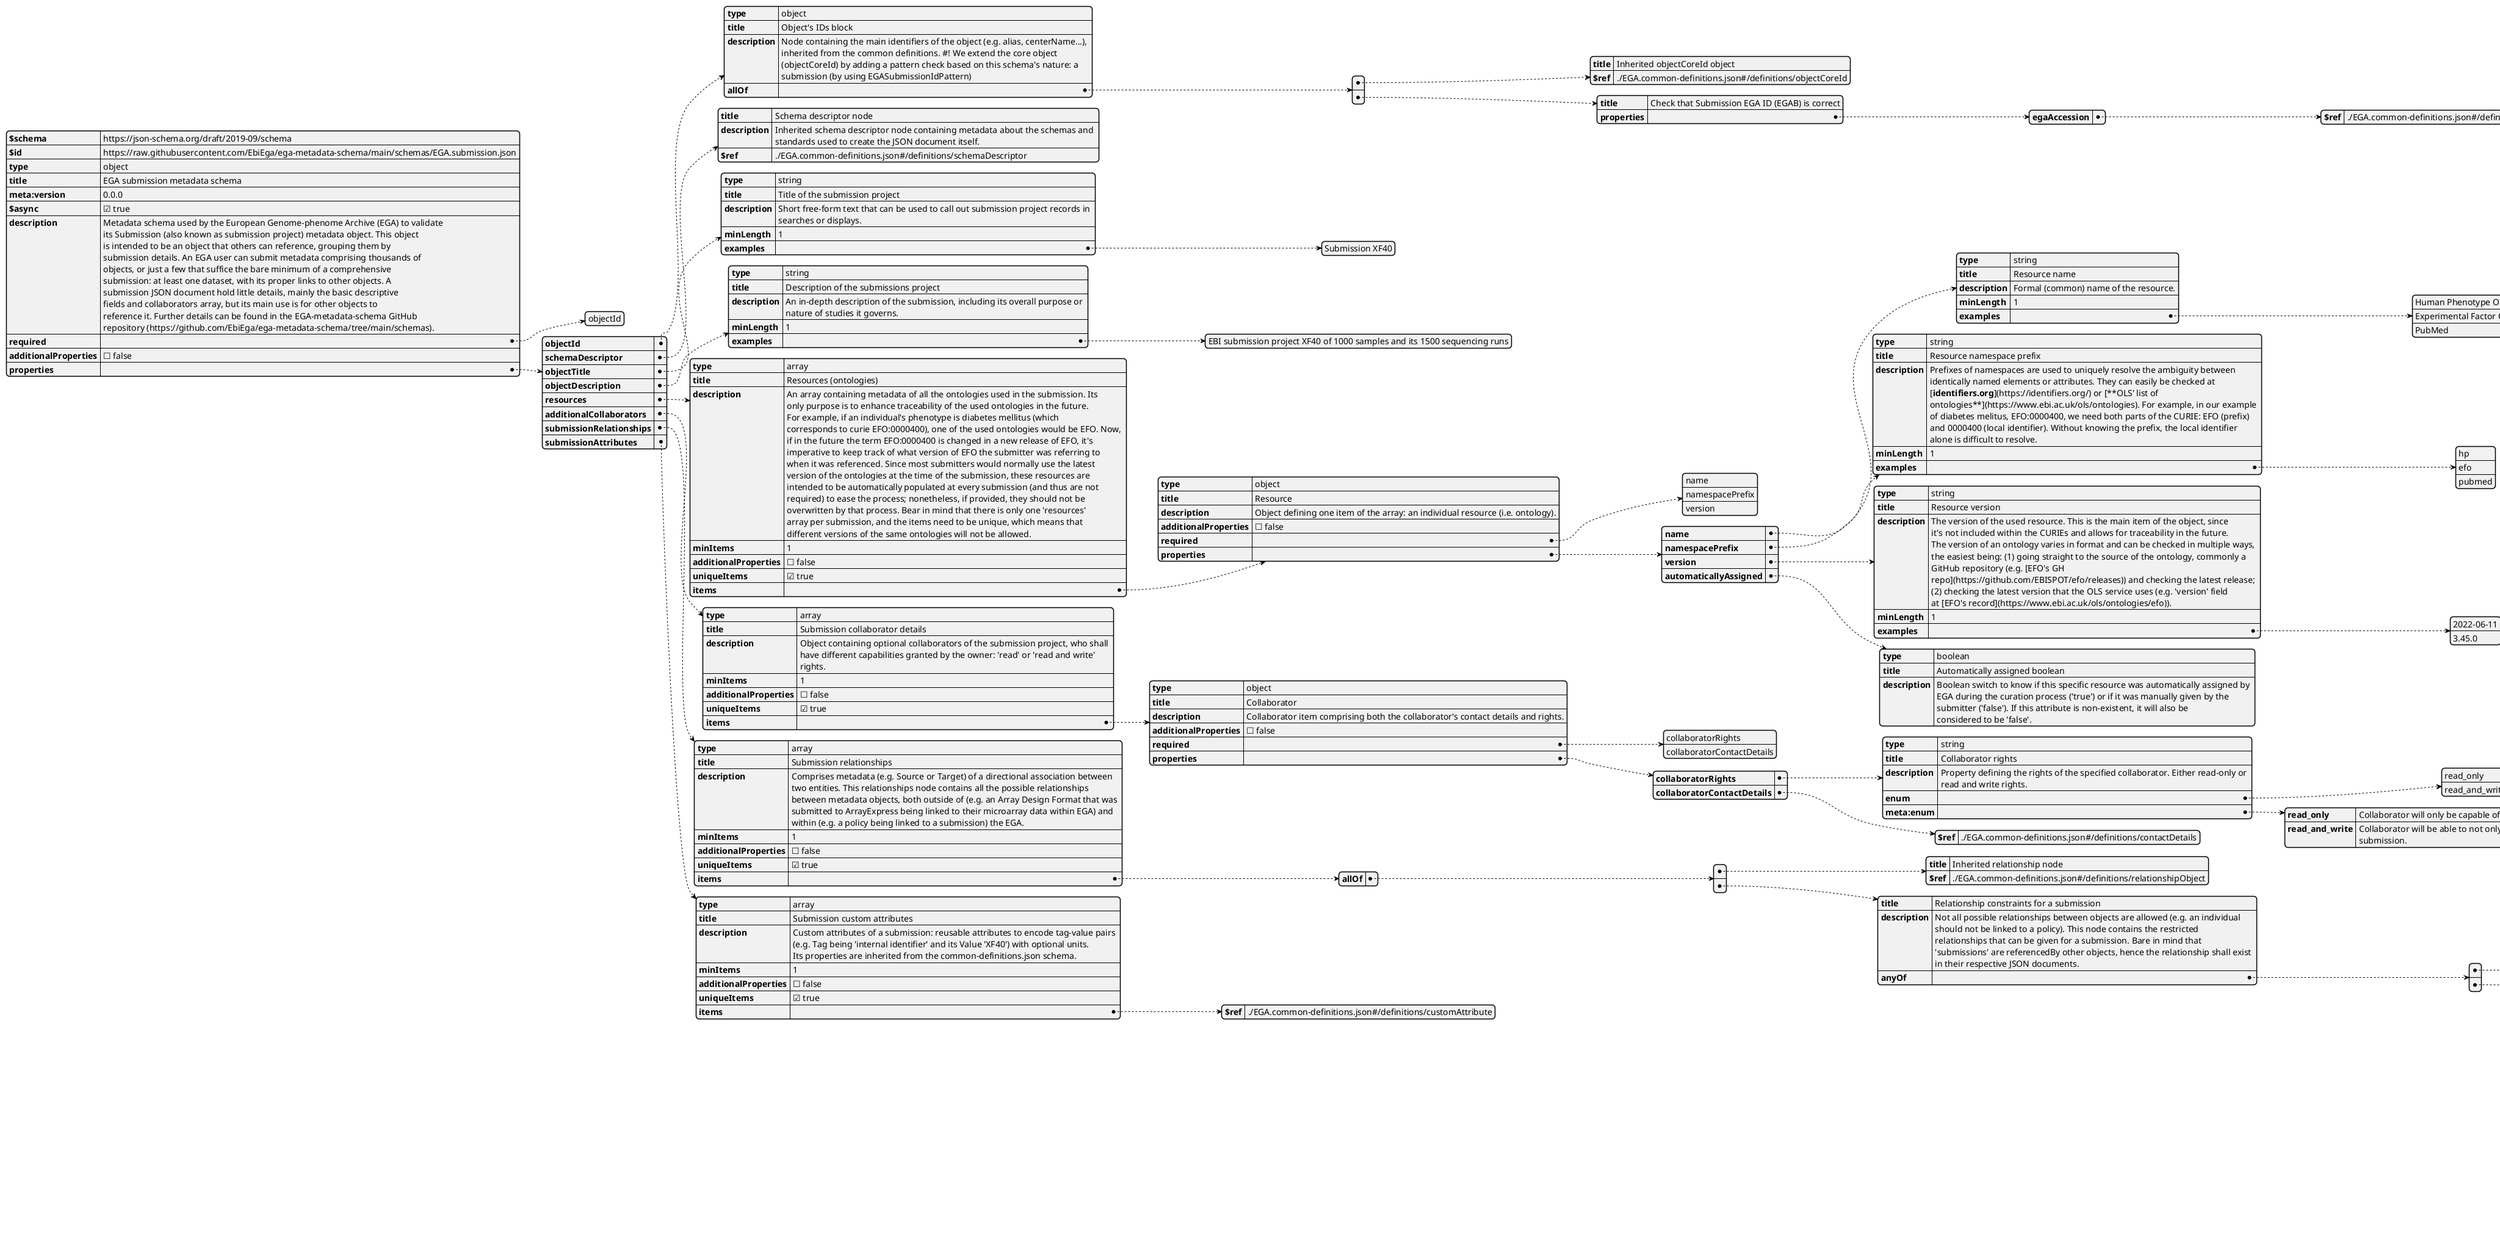 @startjson

{
    "$schema": "https://json-schema.org/draft/2019-09/schema",
    "$id": "https://raw.githubusercontent.com/EbiEga/ega-metadata-schema/main/schemas/EGA.submission.json",
    "type": "object",
    "title": "EGA submission metadata schema",
    "meta:version": "0.0.0",
    "$async": true,
    "description": "Metadata schema used by the European Genome-phenome Archive (EGA) to validate \\nits Submission (also known as submission project) metadata object. This object \\nis intended to be an object that others can reference, grouping them by \\nsubmission details. An EGA user can submit metadata comprising thousands of \\nobjects, or just a few that suffice the bare minimum of a comprehensive \\nsubmission: at least one dataset, with its proper links to other objects. A \\nsubmission JSON document hold little details, mainly the basic descriptive \\nfields and collaborators array, but its main use is for other objects to \\nreference it. Further details can be found in the EGA-metadata-schema GitHub \\nrepository (https://github.com/EbiEga/ega-metadata-schema/tree/main/schemas).",
    "required": [
        "objectId"
    ],
    "additionalProperties": false,
    "properties": {
        "objectId": {
            "type": "object",
            "title": "Object's IDs block",
            "description": "Node containing the main identifiers of the object (e.g. alias, centerName...), \\ninherited from the common definitions. #! We extend the core object \\n(objectCoreId) by adding a pattern check based on this schema's nature: a \\nsubmission (by using EGASubmissionIdPattern)",
            "allOf": [
                {
                    "title": "Inherited objectCoreId object",
                    "$ref": "./EGA.common-definitions.json#/definitions/objectCoreId"
                },
                {
                    "title": "Check that Submission EGA ID (EGAB) is correct",
                    "properties": {
                        "egaAccession": {
                            "$ref": "./EGA.common-definitions.json#/definitions/EGASubmissionIdPattern"
                        }
                    }
                }
            ]
        },
        "schemaDescriptor": {
            "title": "Schema descriptor node",
            "description": "Inherited schema descriptor node containing metadata about the schemas and \\nstandards used to create the JSON document itself.",
            "$ref": "./EGA.common-definitions.json#/definitions/schemaDescriptor"
        },
        "objectTitle": {
            "type": "string",
            "title": "Title of the submission project",
            "description": "Short free-form text that can be used to call out submission project records in \\nsearches or displays.",
            "minLength": 1,
            "examples": [
                "Submission XF40"
            ]
        },
        "objectDescription": {
            "type": "string",
            "title": "Description of the submissions project",
            "description": "An in-depth description of the submission, including its overall purpose or \\nnature of studies it governs.",
            "minLength": 1,
            "examples": [
                "EBI submission project XF40 of 1000 samples and its 1500 sequencing runs"
            ]
        },
        "resources": {
            "type": "array",
            "title": "Resources (ontologies)",
            "description": "An array containing metadata of all the ontologies used in the submission. Its \\nonly purpose is to enhance traceability of the used ontologies in the future. \\nFor example, if an individual's phenotype is diabetes mellitus (which \\ncorresponds to curie EFO:0000400), one of the used ontologies would be EFO. Now, \\nif in the future the term EFO:0000400 is changed in a new release of EFO, it's \\nimperative to keep track of what version of EFO the submitter was referring to \\nwhen it was referenced. Since most submitters would normally use the latest \\nversion of the ontologies at the time of the submission, these resources are \\nintended to be automatically populated at every submission (and thus are not \\nrequired) to ease the process; nonetheless, if provided, they should not be \\noverwritten by that process. Bear in mind that there is only one 'resources' \\narray per submission, and the items need to be unique, which means that \\ndifferent versions of the same ontologies will not be allowed.",
            "minItems": 1,
            "additionalProperties": false,
            "uniqueItems": true,
            "items": {
                "type": "object",
                "title": "Resource",
                "description": "Object defining one item of the array: an individual resource (i.e. ontology).",
                "additionalProperties": false,
                "required": [
                    "name",
                    "namespacePrefix",
                    "version"
                ],
                "properties": {
                    "name": {
                        "type": "string",
                        "title": "Resource name",
                        "description": "Formal (common) name of the resource.",
                        "minLength": 1,
                        "examples": [
                            "Human Phenotype Ontology",
                            "Experimental Factor Ontology",
                            "PubMed"
                        ]
                    },
                    "namespacePrefix": {
                        "type": "string",
                        "title": "Resource namespace prefix",
                        "description": "Prefixes of namespaces are used to uniquely resolve the ambiguity between \\nidentically named elements or attributes. They can easily be checked at \\n[**identifiers.org**](https://identifiers.org/) or [**OLS' list of \\nontologies**](https://www.ebi.ac.uk/ols/ontologies). For example, in our example \\nof diabetes melitus, EFO:0000400, we need both parts of the CURIE: EFO (prefix) \\nand 0000400 (local identifier). Without knowing the prefix, the local identifier \\nalone is difficult to resolve.",
                        "minLength": 1,
                        "examples": [
                            "hp",
                            "efo",
                            "pubmed"
                        ]
                    },
                    "version": {
                        "type": "string",
                        "title": "Resource version",
                        "description": "The version of the used resource. This is the main item of the object, since \\nit's not included within the CURIEs and allows for traceability in the future. \\nThe version of an ontology varies in format and can be checked in multiple ways, \\nthe easiest being: (1) going straight to the source of the ontology, commonly a \\nGitHub repository (e.g. [EFO's GH \\nrepo](https://github.com/EBISPOT/efo/releases)) and checking the latest release; \\n(2) checking the latest version that the OLS service uses (e.g. 'version' field \\nat [EFO's record](https://www.ebi.ac.uk/ols/ontologies/efo)).",
                        "minLength": 1,
                        "examples": [
                            "2022-06-11",
                            "3.45.0"
                        ]
                    },
                    "automaticallyAssigned": {
                        "type": "boolean",
                        "title": "Automatically assigned boolean",
                        "description": "Boolean switch to know if this specific resource was automatically assigned by \\nEGA during the curation process ('true') or if it was manually given by the \\nsubmitter ('false'). If this attribute is non-existent, it will also be \\nconsidered to be 'false'."
                    }
                }
            }
        },
        "additionalCollaborators": {
            "type": "array",
            "title": "Submission collaborator details",
            "description": "Object containing optional collaborators of the submission project, who shall \\nhave different capabilities granted by the owner: 'read' or 'read and write' \\nrights.",
            "minItems": 1,
            "additionalProperties": false,
            "uniqueItems": true,
            "items": {
                "type": "object",
                "title": "Collaborator",
                "description": "Collaborator item comprising both the collaborator's contact details and rights.",
                "additionalProperties": false,
                "required": [
                    "collaboratorRights",
                    "collaboratorContactDetails"
                ],
                "properties": {
                    "collaboratorRights": {
                        "type": "string",
                        "title": "Collaborator rights",
                        "description": "Property defining the rights of the specified collaborator. Either read-only or \\nread and write rights.",
                        "enum": [
                            "read_only",
                            "read_and_write"
                        ],
                        "meta:enum": {
                            "read_only": "Collaborator will only be capable of reading the details of the submission.",
                            "read_and_write": "Collaborator will be able to not only read, but modify or add changes to the \\nsubmission."
                        }
                    },
                    "collaboratorContactDetails": {
                        "$ref": "./EGA.common-definitions.json#/definitions/contactDetails"
                    }
                }
            }
        },
        "submissionRelationships": {
            "type": "array",
            "title": "Submission relationships",
            "description": "Comprises metadata (e.g. Source or Target) of a directional association between \\ntwo entities. This relationships node contains all the possible relationships \\nbetween metadata objects, both outside of (e.g. an Array Design Format that was \\nsubmitted to ArrayExpress being linked to their microarray data within EGA) and \\nwithin (e.g. a policy being linked to a submission) the EGA.",
            "minItems": 1,
            "additionalProperties": false,
            "uniqueItems": true,
            "items": {
                "allOf": [
                    {
                        "title": "Inherited relationship node",
                        "$ref": "./EGA.common-definitions.json#/definitions/relationshipObject"
                    },
                    {
                        "title": "Relationship constraints for a submission",
                        "description": "Not all possible relationships between objects are allowed (e.g. an individual \\nshould not be linked to a policy). This node contains the restricted \\nrelationships that can be given for a submission. Bare in mind that \\n'submissions' are referencedBy other objects, hence the relationship shall exist \\nin their respective JSON documents.",
                        "anyOf": [
                            {
                                "title": "Allowed relationships of type sameAs, groupedWith and memberOf (optional ones)",
                                "allOf": [
                                    {
                                        "anyOf": [
                                            {
                                                "$ref": "./EGA.common-definitions.json#/definitions/rTypeSameAs"
                                            },
                                            {
                                                "$ref": "./EGA.common-definitions.json#/definitions/rTypeGroupedWith"
                                            },
                                            {
                                                "$ref": "./EGA.common-definitions.json#/definitions/rTypeIsAfter"
                                            }
                                        ]
                                    },
                                    {
                                        "anyOf": [
                                            {
                                                "$ref": "./EGA.common-definitions.json#/definitions/rSourceSubmission"
                                            },
                                            {
                                                "$ref": "./EGA.common-definitions.json#/definitions/rTargetSubmission"
                                            }
                                        ]
                                    }
                                ]
                            },
                            {
                                "title": "Relationships of external accessions and URLs (optional ones)",
                                "description": "Almost any relationship is imaginable with external accessions and URLs.",
                                "allOf": [
                                    {
                                        "anyOf": [
                                            {
                                                "$ref": "./EGA.common-definitions.json#/definitions/rTypeChildOf"
                                            },
                                            {
                                                "$ref": "./EGA.common-definitions.json#/definitions/rTypeGroupedWith"
                                            },
                                            {
                                                "$ref": "./EGA.common-definitions.json#/definitions/rTypeSameAs"
                                            },
                                            {
                                                "$ref": "./EGA.common-definitions.json#/definitions/rTypeReferencedBy"
                                            },
                                            {
                                                "$ref": "./EGA.common-definitions.json#/definitions/rTypeDevelopsFrom"
                                            },
                                            {
                                                "$ref": "./EGA.common-definitions.json#/definitions/rTypeMemberOf"
                                            },
                                            {
                                                "$ref": "./EGA.common-definitions.json#/definitions/rTypeIsAfter"
                                            }
                                        ]
                                    },
                                    {
                                        "anyOf": [
                                            {
                                                "$ref": "./EGA.common-definitions.json#/definitions/rSourceExternalAccession"
                                            },
                                            {
                                                "$ref": "./EGA.common-definitions.json#/definitions/rSourceExternalURL"
                                            },
                                            {
                                                "$ref": "./EGA.common-definitions.json#/definitions/rTargetExternalAccession"
                                            },
                                            {
                                                "$ref": "./EGA.common-definitions.json#/definitions/rTargetExternalURL"
                                            }
                                        ]
                                    }
                                ]
                            }
                        ]
                    }
                ]
            }
        },
        "submissionAttributes": {
            "type": "array",
            "title": "Submission custom attributes",
            "description": "Custom attributes of a submission: reusable attributes to encode tag-value pairs \\n(e.g. Tag being 'internal identifier' and its Value 'XF40') with optional units. \\nIts properties are inherited from the common-definitions.json schema.",
            "minItems": 1,
            "additionalProperties": false,
            "uniqueItems": true,
            "items": {
                "$ref": "./EGA.common-definitions.json#/definitions/customAttribute"
            }
        }
    }
}
@endjson